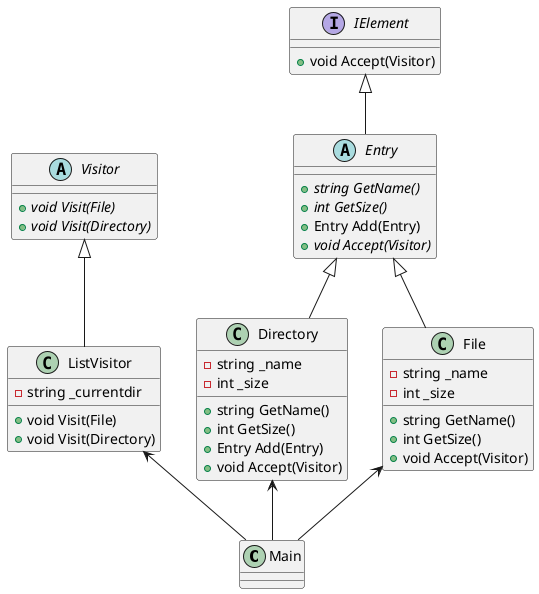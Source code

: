 @startuml

class Main {}

abstract class Visitor {
	+ {abstract} void Visit(File)
	+ {abstract} void Visit(Directory)
}

class ListVisitor {
  - string _currentdir
  + void Visit(File)
  + void Visit(Directory)
}

interface IElement {
  + void Accept(Visitor)
}

abstract class Entry {
  + {abstract} string GetName()
  + {abstract} int GetSize()
  + Entry Add(Entry)
  + {abstract} void Accept(Visitor)
}

class Directory {
  - string _name
  - int _size
  + string GetName()
  + int GetSize()
  + Entry Add(Entry)
  + void Accept(Visitor)
}

class File {
  - string _name
  - int _size
  + string GetName()
  + int GetSize()
  + void Accept(Visitor)
}

Visitor <|-- ListVisitor 
IElement <|-- Entry
Entry <|-- Directory
Entry <|-- File

ListVisitor <-- Main
Directory <-- Main
File <-- Main
@enduml